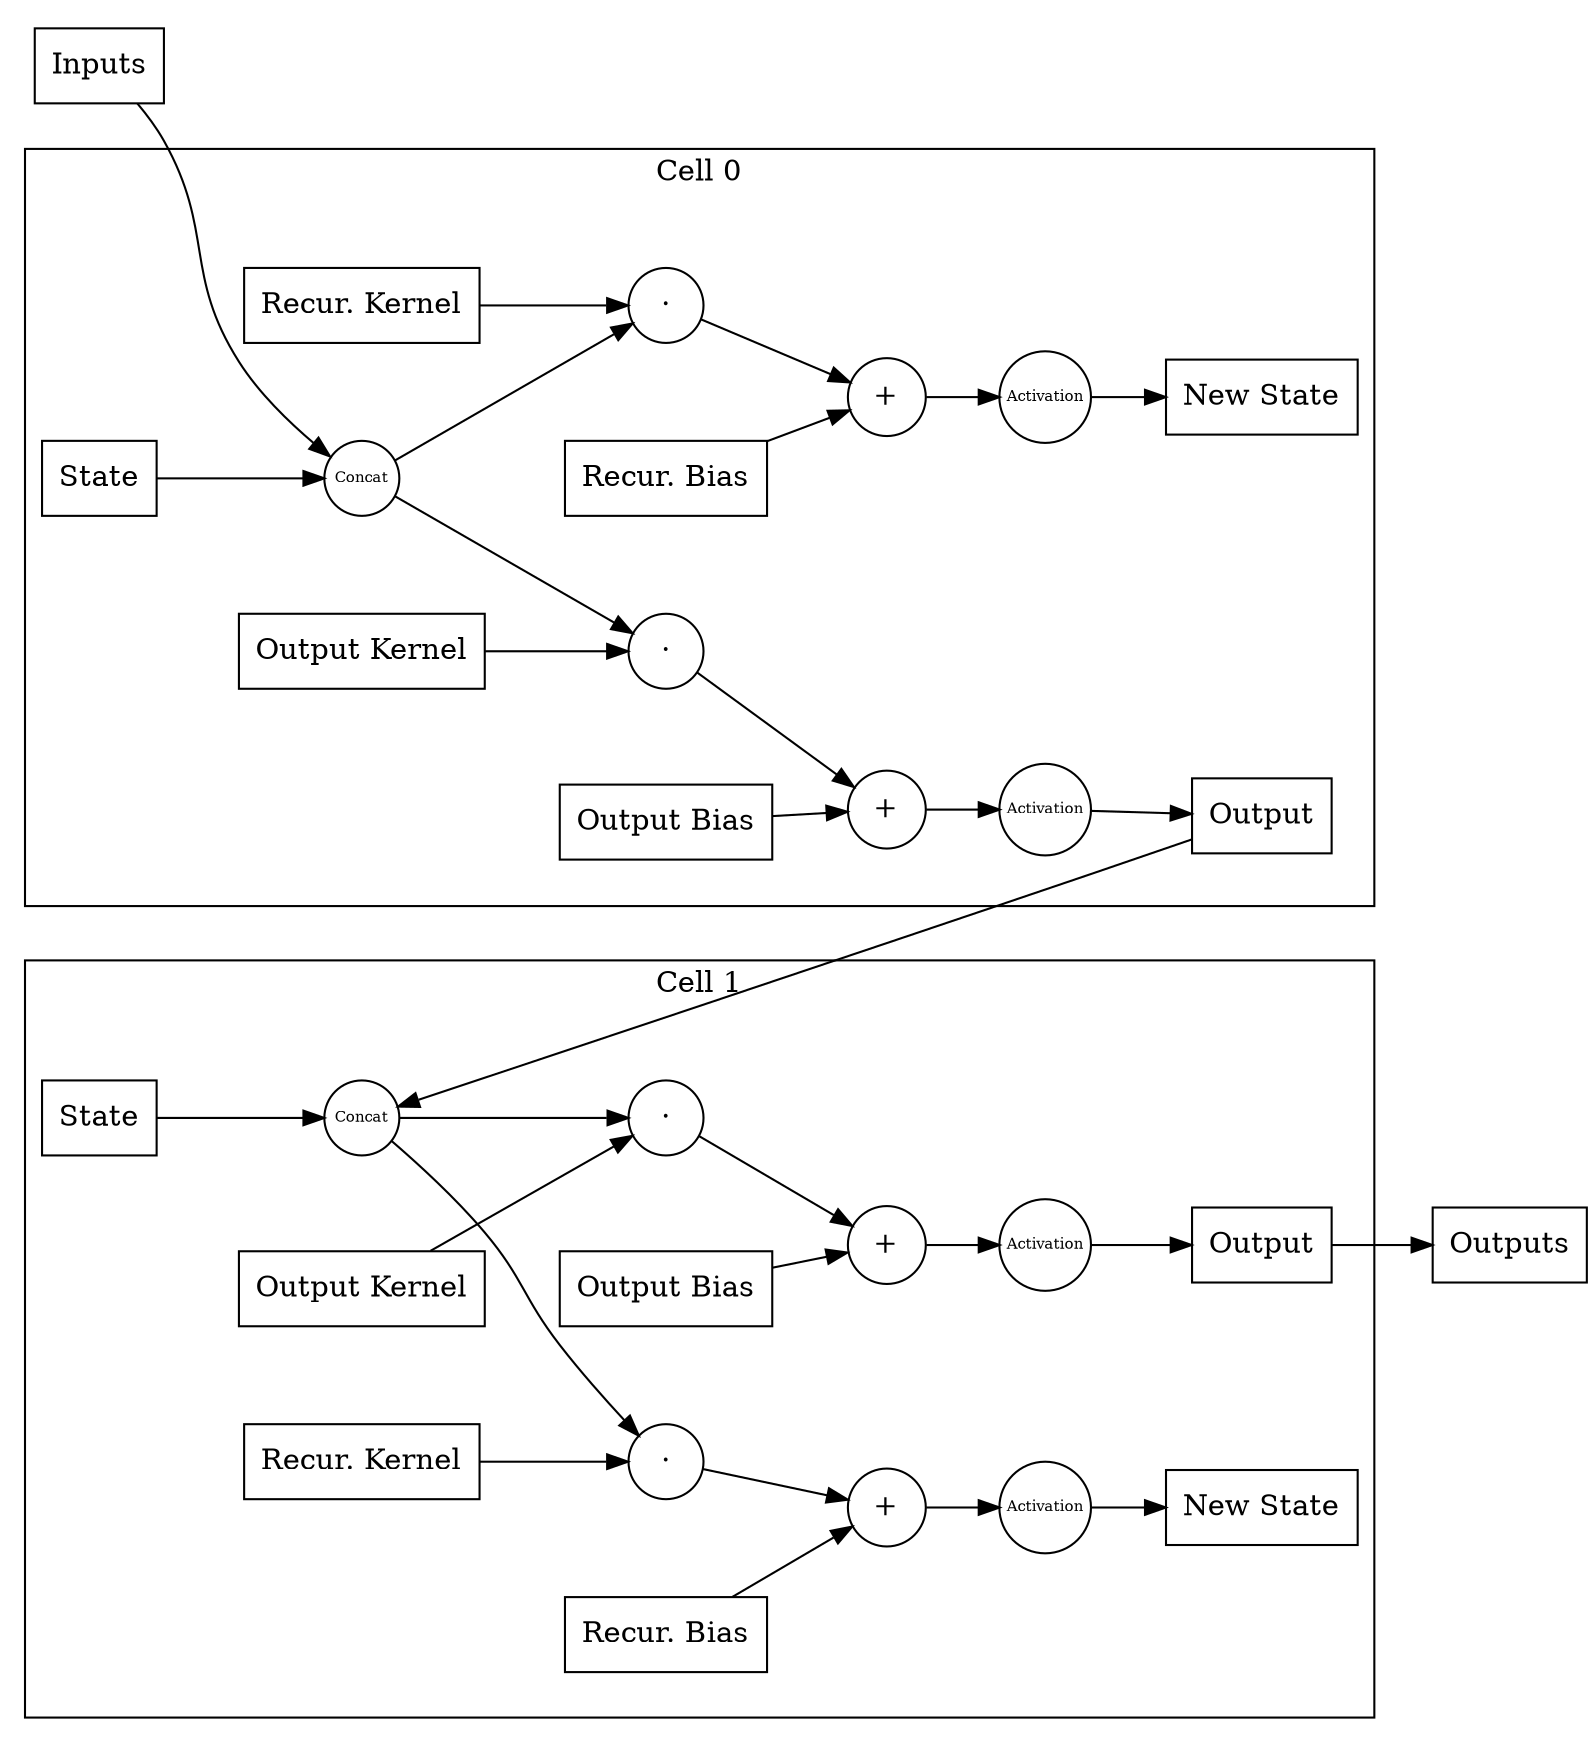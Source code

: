 digraph G {
    // Define graph attributes
    rankdir=LR;
    ratio=1.1;
    newrank=true;

    // Define nodes
    input [label="Inputs", shape="box", rank="source"];
    output [label="Outputs", shape="box", rank="sink"];

    // Cell 0
    subgraph cluster_0 {
        label = "Cell 0";

        cell0_concat [label="Concat", shape="circle", fontsize=7.3, margin=0.03];
        cell0_state [label="State", shape="box"];
        cell0_output_kernel [label="Output Kernel", shape="box"];
        cell0_output_bias [label="Output Bias", shape="box"];
        cell0_input_dot [label="⋅", shape="circle"];
        cell0_recur_dot [label="⋅", shape="circle"];
        cell0_output_bias_add [label="+", shape="circle"];
        cell0_output_activation [label="Activation", shape="circle", fontsize=7.3, margin=0.03]
        cell0_output [label="Output", shape="box"]
        cell0_recur_kernel [label="Recur. Kernel", shape="box"];
        cell0_recur_bias [label="Recur. Bias", shape="box"];
        cell0_recur_bias_add [label="+", shape="circle"];
        cell0_recur_activation [label="Activation", shape="circle", fontsize=7.3, margin=0.03]
        cell0_new_state [label="New State", shape="box"];

        // Define edges within cell 0
        cell0_state -> cell0_concat;
        cell0_output_kernel -> cell0_input_dot
        cell0_recur_kernel -> cell0_recur_dot
        cell0_concat -> cell0_input_dot -> cell0_output_bias_add
        cell0_concat -> cell0_recur_dot -> cell0_recur_bias_add
        cell0_output_bias -> cell0_output_bias_add -> cell0_output_activation -> cell0_output;
        cell0_recur_bias -> cell0_recur_bias_add -> cell0_recur_activation -> cell0_new_state;
    }

    // Cell 1
    subgraph cluster_1 {
        label = "Cell 1";

        cell1_concat [label="Concat", shape="circle", fontsize=7.3, margin=0.03];
        cell1_state [label="State", shape="box"];
        cell1_output_kernel [label="Output Kernel", shape="box"];
        cell1_output_bias [label="Output Bias", shape="box"];
        cell1_input_dot [label="⋅", shape="circle"];
        cell1_recur_dot [label="⋅", shape="circle"];
        cell1_output_bias_add [label="+", shape="circle"];
        cell1_output_activation [label="Activation", shape="circle", fontsize=7.3, margin=0.03]
        cell1_output [label="Output", shape="box"]
        cell1_recur_kernel [label="Recur. Kernel", shape="box"];
        cell1_recur_bias [label="Recur. Bias", shape="box"];
        cell1_recur_bias_add [label="+", shape="circle"];
        cell1_recur_activation [label="Activation", shape="circle", fontsize=7.3, margin=0.03]
        cell1_new_state [label="New State", shape="box"];

        // Define edges within cell 0
        cell1_state -> cell1_concat;
        cell1_output_kernel -> cell1_input_dot
        cell1_recur_kernel -> cell1_recur_dot
        cell1_concat -> cell1_input_dot -> cell1_output_bias_add
        cell1_concat -> cell1_recur_dot -> cell1_recur_bias_add
        cell1_output_bias -> cell1_output_bias_add -> cell1_output_activation -> cell1_output;
        cell1_recur_bias -> cell1_recur_bias_add -> cell1_recur_activation -> cell1_new_state;
    }

    // Define edges between cells
    input -> cell0_concat;
    cell0_output -> cell1_concat;
    cell1_output -> output;

    {rank=same; cell0_concat; cell1_concat}
    // {rank=same; cell0_output; output};
    {rank=same; cell0_output_activation; cell0_recur_activation}
    // input -> cell0_state [style=invis];
}

